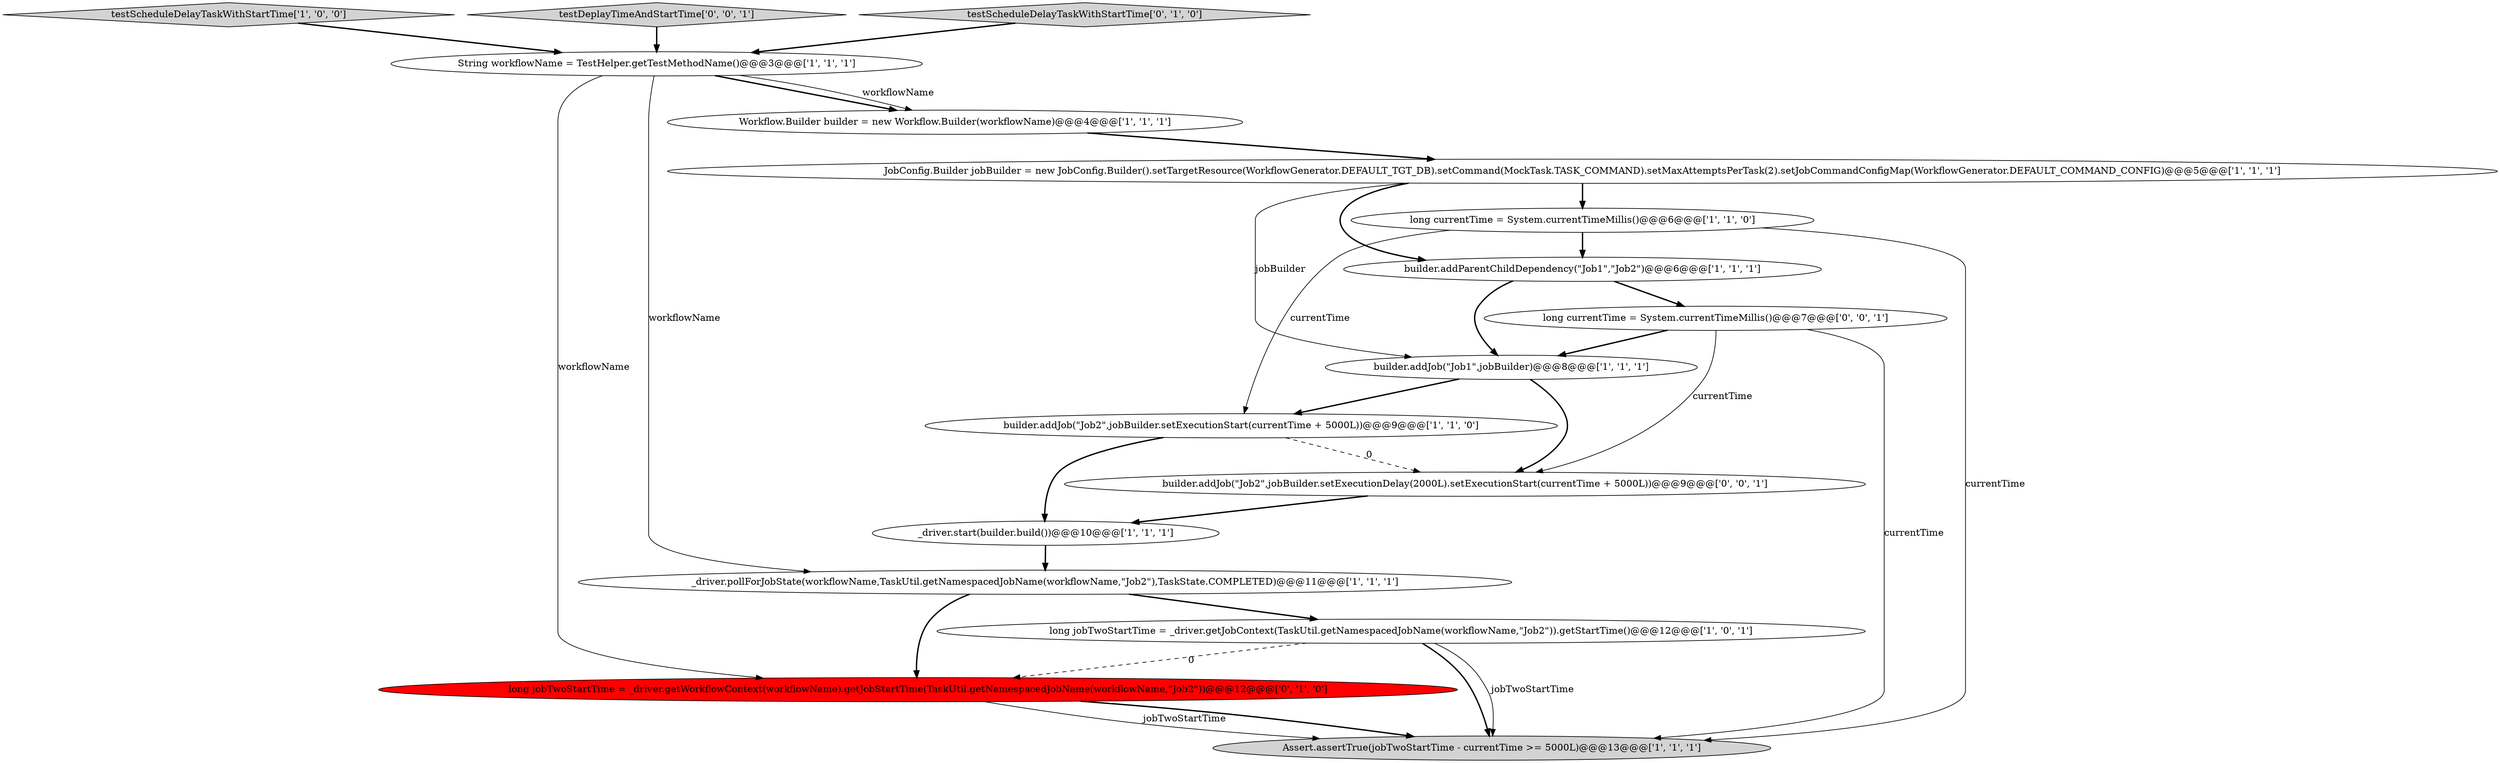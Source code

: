 digraph {
15 [style = filled, label = "long currentTime = System.currentTimeMillis()@@@7@@@['0', '0', '1']", fillcolor = white, shape = ellipse image = "AAA0AAABBB3BBB"];
3 [style = filled, label = "testScheduleDelayTaskWithStartTime['1', '0', '0']", fillcolor = lightgray, shape = diamond image = "AAA0AAABBB1BBB"];
16 [style = filled, label = "testDeplayTimeAndStartTime['0', '0', '1']", fillcolor = lightgray, shape = diamond image = "AAA0AAABBB3BBB"];
10 [style = filled, label = "builder.addParentChildDependency(\"Job1\",\"Job2\")@@@6@@@['1', '1', '1']", fillcolor = white, shape = ellipse image = "AAA0AAABBB1BBB"];
7 [style = filled, label = "long jobTwoStartTime = _driver.getJobContext(TaskUtil.getNamespacedJobName(workflowName,\"Job2\")).getStartTime()@@@12@@@['1', '0', '1']", fillcolor = white, shape = ellipse image = "AAA0AAABBB1BBB"];
14 [style = filled, label = "builder.addJob(\"Job2\",jobBuilder.setExecutionDelay(2000L).setExecutionStart(currentTime + 5000L))@@@9@@@['0', '0', '1']", fillcolor = white, shape = ellipse image = "AAA0AAABBB3BBB"];
12 [style = filled, label = "long jobTwoStartTime = _driver.getWorkflowContext(workflowName).getJobStartTime(TaskUtil.getNamespacedJobName(workflowName,\"Job2\"))@@@12@@@['0', '1', '0']", fillcolor = red, shape = ellipse image = "AAA1AAABBB2BBB"];
11 [style = filled, label = "_driver.pollForJobState(workflowName,TaskUtil.getNamespacedJobName(workflowName,\"Job2\"),TaskState.COMPLETED)@@@11@@@['1', '1', '1']", fillcolor = white, shape = ellipse image = "AAA0AAABBB1BBB"];
4 [style = filled, label = "JobConfig.Builder jobBuilder = new JobConfig.Builder().setTargetResource(WorkflowGenerator.DEFAULT_TGT_DB).setCommand(MockTask.TASK_COMMAND).setMaxAttemptsPerTask(2).setJobCommandConfigMap(WorkflowGenerator.DEFAULT_COMMAND_CONFIG)@@@5@@@['1', '1', '1']", fillcolor = white, shape = ellipse image = "AAA0AAABBB1BBB"];
5 [style = filled, label = "builder.addJob(\"Job2\",jobBuilder.setExecutionStart(currentTime + 5000L))@@@9@@@['1', '1', '0']", fillcolor = white, shape = ellipse image = "AAA0AAABBB1BBB"];
6 [style = filled, label = "String workflowName = TestHelper.getTestMethodName()@@@3@@@['1', '1', '1']", fillcolor = white, shape = ellipse image = "AAA0AAABBB1BBB"];
9 [style = filled, label = "long currentTime = System.currentTimeMillis()@@@6@@@['1', '1', '0']", fillcolor = white, shape = ellipse image = "AAA0AAABBB1BBB"];
8 [style = filled, label = "Assert.assertTrue(jobTwoStartTime - currentTime >= 5000L)@@@13@@@['1', '1', '1']", fillcolor = lightgray, shape = ellipse image = "AAA0AAABBB1BBB"];
13 [style = filled, label = "testScheduleDelayTaskWithStartTime['0', '1', '0']", fillcolor = lightgray, shape = diamond image = "AAA0AAABBB2BBB"];
0 [style = filled, label = "_driver.start(builder.build())@@@10@@@['1', '1', '1']", fillcolor = white, shape = ellipse image = "AAA0AAABBB1BBB"];
1 [style = filled, label = "Workflow.Builder builder = new Workflow.Builder(workflowName)@@@4@@@['1', '1', '1']", fillcolor = white, shape = ellipse image = "AAA0AAABBB1BBB"];
2 [style = filled, label = "builder.addJob(\"Job1\",jobBuilder)@@@8@@@['1', '1', '1']", fillcolor = white, shape = ellipse image = "AAA0AAABBB1BBB"];
4->9 [style = bold, label=""];
4->10 [style = bold, label=""];
1->4 [style = bold, label=""];
15->2 [style = bold, label=""];
5->14 [style = dashed, label="0"];
10->15 [style = bold, label=""];
6->12 [style = solid, label="workflowName"];
16->6 [style = bold, label=""];
15->8 [style = solid, label="currentTime"];
0->11 [style = bold, label=""];
3->6 [style = bold, label=""];
11->12 [style = bold, label=""];
12->8 [style = solid, label="jobTwoStartTime"];
9->8 [style = solid, label="currentTime"];
9->10 [style = bold, label=""];
7->8 [style = bold, label=""];
9->5 [style = solid, label="currentTime"];
6->1 [style = bold, label=""];
14->0 [style = bold, label=""];
6->1 [style = solid, label="workflowName"];
5->0 [style = bold, label=""];
12->8 [style = bold, label=""];
2->14 [style = bold, label=""];
7->12 [style = dashed, label="0"];
4->2 [style = solid, label="jobBuilder"];
10->2 [style = bold, label=""];
6->11 [style = solid, label="workflowName"];
13->6 [style = bold, label=""];
15->14 [style = solid, label="currentTime"];
7->8 [style = solid, label="jobTwoStartTime"];
11->7 [style = bold, label=""];
2->5 [style = bold, label=""];
}
